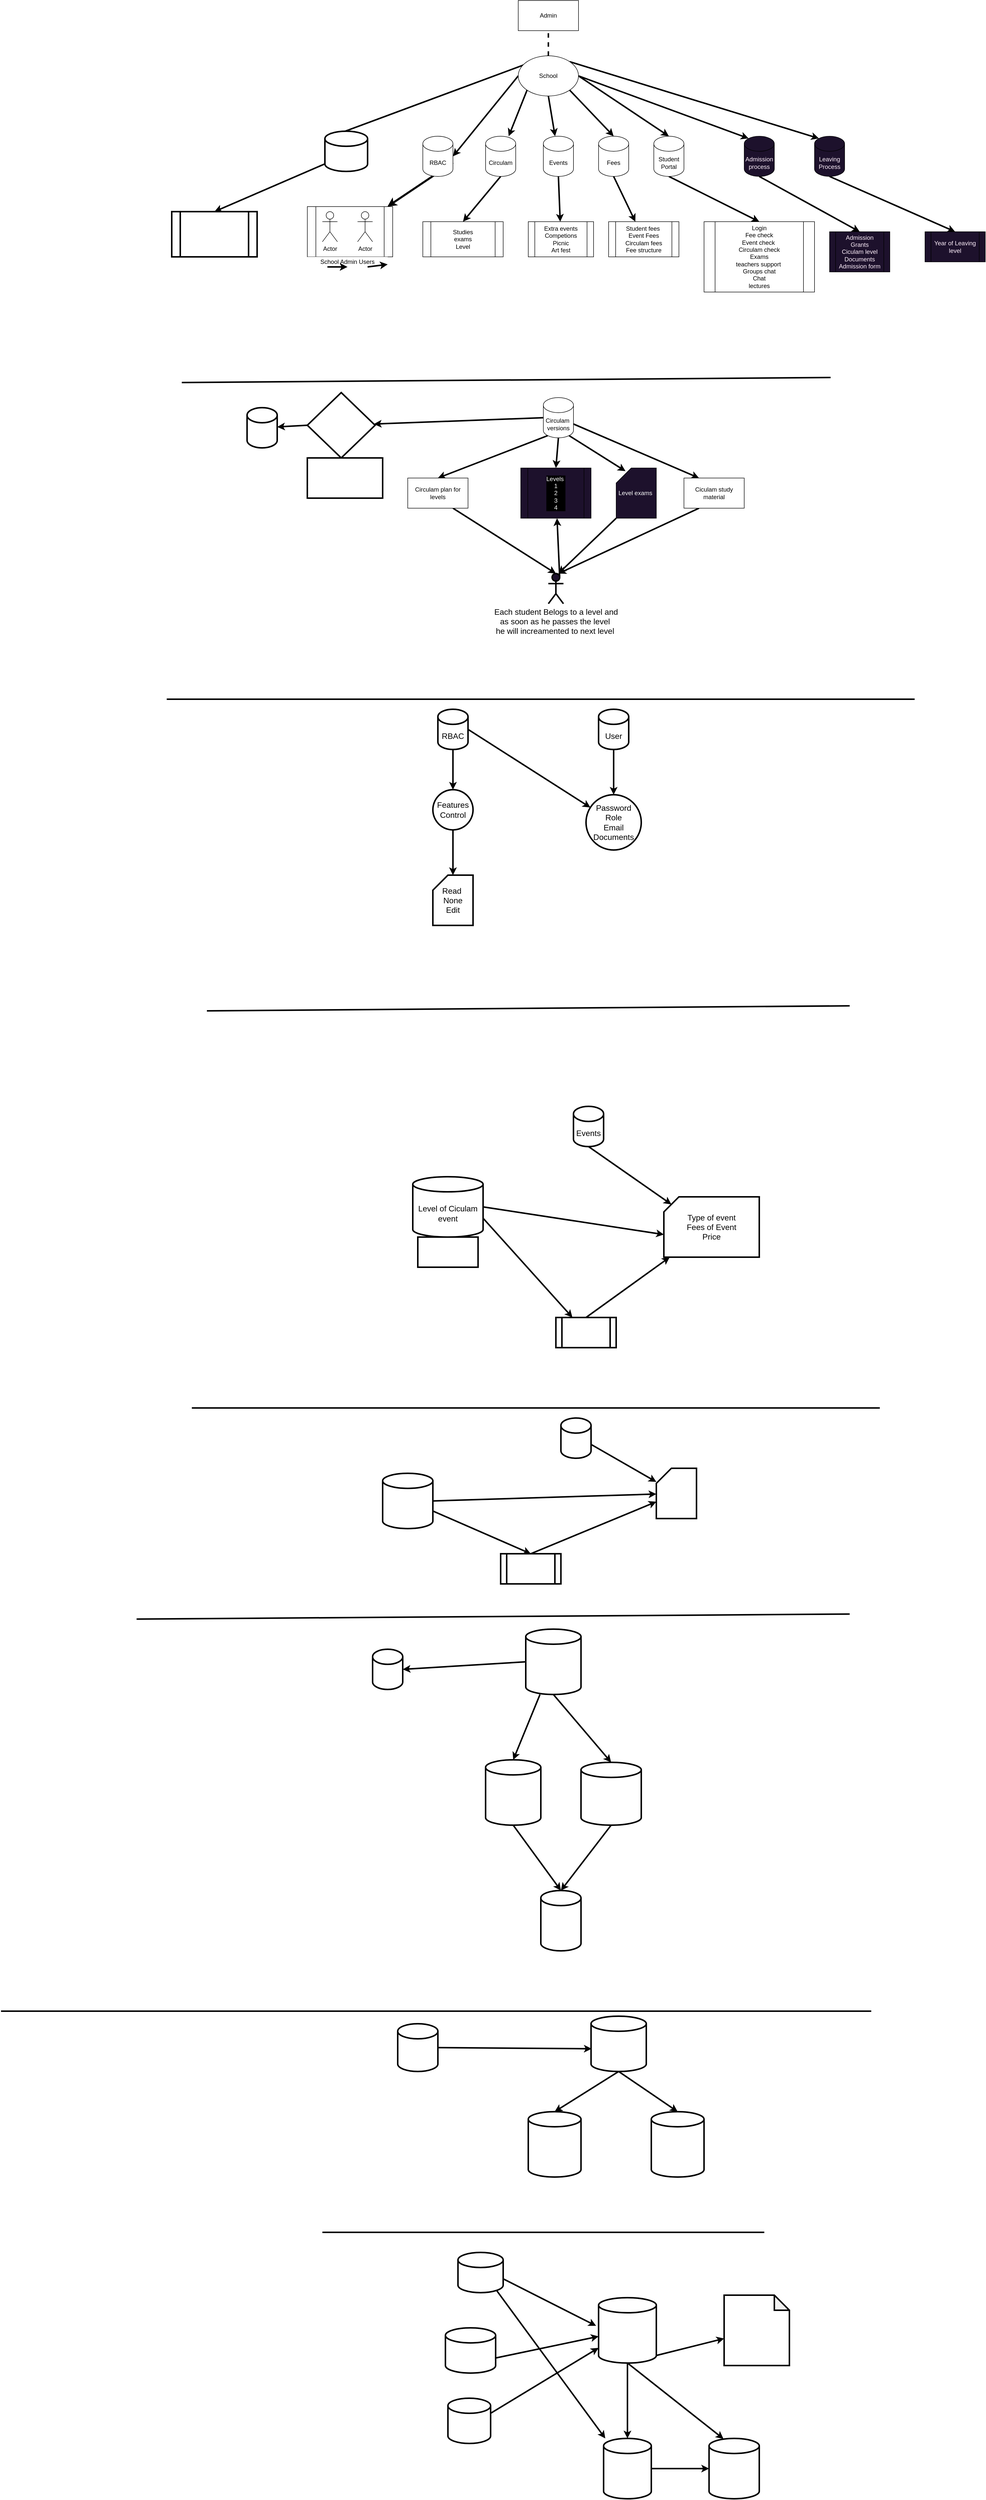 <mxfile>
    <diagram id="6mqun36thdIHxSsxsF62" name="Page-1">
        <mxGraphModel dx="3730" dy="2375" grid="1" gridSize="10" guides="1" tooltips="1" connect="1" arrows="1" fold="1" page="1" pageScale="1" pageWidth="850" pageHeight="1100" background="#FFFFFF" math="0" shadow="0">
            <root>
                <mxCell id="0"/>
                <mxCell id="1" parent="0"/>
                <mxCell id="3" value="Admin" style="rounded=0;whiteSpace=wrap;html=1;" parent="1" vertex="1">
                    <mxGeometry x="230" y="40" width="120" height="60" as="geometry"/>
                </mxCell>
                <mxCell id="16" style="edgeStyle=none;html=1;exitX=0;exitY=0.5;exitDx=0;exitDy=0;entryX=1;entryY=0.5;entryDx=0;entryDy=0;entryPerimeter=0;strokeColor=#000000;strokeWidth=3;" parent="1" source="4" target="15" edge="1">
                    <mxGeometry relative="1" as="geometry"/>
                </mxCell>
                <mxCell id="24" style="edgeStyle=none;html=1;exitX=0;exitY=1;exitDx=0;exitDy=0;strokeColor=#000000;strokeWidth=3;" parent="1" source="4" target="18" edge="1">
                    <mxGeometry relative="1" as="geometry"/>
                </mxCell>
                <mxCell id="25" style="edgeStyle=none;html=1;exitX=0.5;exitY=1;exitDx=0;exitDy=0;strokeColor=#000000;strokeWidth=3;" parent="1" source="4" target="19" edge="1">
                    <mxGeometry relative="1" as="geometry"/>
                </mxCell>
                <mxCell id="26" style="edgeStyle=none;html=1;exitX=1;exitY=1;exitDx=0;exitDy=0;entryX=0.5;entryY=0;entryDx=0;entryDy=0;entryPerimeter=0;strokeColor=#000000;strokeWidth=3;" parent="1" source="4" target="20" edge="1">
                    <mxGeometry relative="1" as="geometry"/>
                </mxCell>
                <mxCell id="27" style="edgeStyle=none;html=1;exitX=1;exitY=0.5;exitDx=0;exitDy=0;entryX=0.5;entryY=0;entryDx=0;entryDy=0;entryPerimeter=0;strokeColor=#000000;strokeWidth=3;" parent="1" source="4" target="21" edge="1">
                    <mxGeometry relative="1" as="geometry"/>
                </mxCell>
                <mxCell id="58" style="edgeStyle=none;html=1;exitX=1;exitY=0.5;exitDx=0;exitDy=0;entryX=0.145;entryY=0;entryDx=0;entryDy=4.35;entryPerimeter=0;strokeColor=#000000;strokeWidth=3;fontColor=#FFF0FC;" parent="1" source="4" target="51" edge="1">
                    <mxGeometry relative="1" as="geometry"/>
                </mxCell>
                <mxCell id="60" style="edgeStyle=none;html=1;exitX=1;exitY=0;exitDx=0;exitDy=0;entryX=0.145;entryY=0;entryDx=0;entryDy=4.35;entryPerimeter=0;strokeColor=#000000;strokeWidth=3;fontColor=#FFF0FC;" parent="1" source="4" target="56" edge="1">
                    <mxGeometry relative="1" as="geometry"/>
                </mxCell>
                <mxCell id="131" style="edgeStyle=none;html=1;exitX=0.5;exitY=0;exitDx=0;exitDy=0;entryX=0;entryY=0;entryDx=0;entryDy=15;entryPerimeter=0;strokeColor=#000000;strokeWidth=3;fontSize=16;fontColor=#FFFFFF;" edge="1" parent="1" source="4" target="130">
                    <mxGeometry relative="1" as="geometry"/>
                </mxCell>
                <mxCell id="4" value="School" style="ellipse;whiteSpace=wrap;html=1;" parent="1" vertex="1">
                    <mxGeometry x="230" y="150" width="120" height="80" as="geometry"/>
                </mxCell>
                <mxCell id="5" value="" style="endArrow=none;dashed=1;html=1;entryX=0.5;entryY=1;entryDx=0;entryDy=0;exitX=0.5;exitY=0;exitDx=0;exitDy=0;strokeColor=#000000;strokeWidth=3;" parent="1" source="4" target="3" edge="1">
                    <mxGeometry width="50" height="50" relative="1" as="geometry">
                        <mxPoint x="270" y="350" as="sourcePoint"/>
                        <mxPoint x="320" y="300" as="targetPoint"/>
                    </mxGeometry>
                </mxCell>
                <mxCell id="7" value="" style="shape=process;whiteSpace=wrap;html=1;backgroundOutline=1;" parent="1" vertex="1">
                    <mxGeometry x="-190" y="450" width="170" height="100" as="geometry"/>
                </mxCell>
                <mxCell id="10" value="Actor" style="shape=umlActor;verticalLabelPosition=bottom;verticalAlign=top;html=1;outlineConnect=0;" parent="1" vertex="1">
                    <mxGeometry x="-160" y="460" width="30" height="60" as="geometry"/>
                </mxCell>
                <mxCell id="11" value="Actor" style="shape=umlActor;verticalLabelPosition=bottom;verticalAlign=top;html=1;outlineConnect=0;" parent="1" vertex="1">
                    <mxGeometry x="-90" y="460" width="30" height="60" as="geometry"/>
                </mxCell>
                <mxCell id="13" value="School Admin Users" style="text;html=1;strokeColor=none;fillColor=default;align=center;verticalAlign=middle;whiteSpace=wrap;rounded=0;" parent="1" vertex="1">
                    <mxGeometry x="-190" y="550" width="160" height="20" as="geometry"/>
                </mxCell>
                <mxCell id="17" style="edgeStyle=none;html=1;exitX=1;exitY=0;exitDx=0;exitDy=52.5;exitPerimeter=0;strokeWidth=4;strokeColor=#000000;" parent="1" source="15" target="7" edge="1">
                    <mxGeometry relative="1" as="geometry"/>
                </mxCell>
                <mxCell id="15" value="RBAC" style="shape=cylinder3;whiteSpace=wrap;html=1;boundedLbl=1;backgroundOutline=1;size=15;" parent="1" vertex="1">
                    <mxGeometry x="40" y="310" width="60" height="80" as="geometry"/>
                </mxCell>
                <mxCell id="29" style="edgeStyle=none;html=1;exitX=0.5;exitY=1;exitDx=0;exitDy=0;exitPerimeter=0;entryX=0.5;entryY=0;entryDx=0;entryDy=0;strokeColor=#000000;strokeWidth=3;" parent="1" source="18" target="28" edge="1">
                    <mxGeometry relative="1" as="geometry"/>
                </mxCell>
                <mxCell id="18" value="Circulam" style="shape=cylinder3;whiteSpace=wrap;html=1;boundedLbl=1;backgroundOutline=1;size=15;fillColor=default;" parent="1" vertex="1">
                    <mxGeometry x="165" y="310" width="60" height="80" as="geometry"/>
                </mxCell>
                <mxCell id="31" style="edgeStyle=none;html=1;exitX=0.5;exitY=1;exitDx=0;exitDy=0;exitPerimeter=0;strokeColor=#000000;strokeWidth=3;" parent="1" source="19" target="30" edge="1">
                    <mxGeometry relative="1" as="geometry"/>
                </mxCell>
                <mxCell id="19" value="Events" style="shape=cylinder3;whiteSpace=wrap;html=1;boundedLbl=1;backgroundOutline=1;size=15;fillColor=default;" parent="1" vertex="1">
                    <mxGeometry x="280" y="310" width="60" height="80" as="geometry"/>
                </mxCell>
                <mxCell id="33" style="edgeStyle=none;html=1;exitX=0.5;exitY=1;exitDx=0;exitDy=0;exitPerimeter=0;strokeColor=#000000;strokeWidth=3;" parent="1" source="20" target="32" edge="1">
                    <mxGeometry relative="1" as="geometry"/>
                </mxCell>
                <mxCell id="20" value="Fees" style="shape=cylinder3;whiteSpace=wrap;html=1;boundedLbl=1;backgroundOutline=1;size=15;fillColor=default;" parent="1" vertex="1">
                    <mxGeometry x="390" y="310" width="60" height="80" as="geometry"/>
                </mxCell>
                <mxCell id="35" style="edgeStyle=none;html=1;exitX=0.5;exitY=1;exitDx=0;exitDy=0;exitPerimeter=0;entryX=0.5;entryY=0;entryDx=0;entryDy=0;strokeColor=#000000;strokeWidth=3;" parent="1" source="21" target="34" edge="1">
                    <mxGeometry relative="1" as="geometry"/>
                </mxCell>
                <mxCell id="21" value="Student&lt;br&gt;Portal" style="shape=cylinder3;whiteSpace=wrap;html=1;boundedLbl=1;backgroundOutline=1;size=15;fillColor=default;" parent="1" vertex="1">
                    <mxGeometry x="500" y="310" width="60" height="80" as="geometry"/>
                </mxCell>
                <mxCell id="28" value="Studies&lt;br&gt;exams&lt;br&gt;Level" style="shape=process;whiteSpace=wrap;html=1;backgroundOutline=1;fillColor=default;" parent="1" vertex="1">
                    <mxGeometry x="40" y="480" width="160" height="70" as="geometry"/>
                </mxCell>
                <mxCell id="30" value="Extra events&lt;br&gt;Competions&lt;br&gt;Picnic&lt;br&gt;Art fest" style="shape=process;whiteSpace=wrap;html=1;backgroundOutline=1;fillColor=default;" parent="1" vertex="1">
                    <mxGeometry x="250" y="480" width="130" height="70" as="geometry"/>
                </mxCell>
                <mxCell id="32" value="Student fees&amp;nbsp;&lt;br&gt;Event Fees&lt;br&gt;Circulam fees&lt;br&gt;Fee structure" style="shape=process;whiteSpace=wrap;html=1;backgroundOutline=1;fillColor=default;" parent="1" vertex="1">
                    <mxGeometry x="410" y="480" width="140" height="70" as="geometry"/>
                </mxCell>
                <mxCell id="34" value="Login&lt;br&gt;Fee check&lt;br&gt;Event check&amp;nbsp;&lt;br&gt;Circulam check&lt;br&gt;Exams&lt;br&gt;teachers support&amp;nbsp;&lt;br&gt;Groups chat&lt;br&gt;Chat&lt;br&gt;lectures" style="shape=process;whiteSpace=wrap;html=1;backgroundOutline=1;fillColor=default;" parent="1" vertex="1">
                    <mxGeometry x="600" y="480" width="220" height="140" as="geometry"/>
                </mxCell>
                <mxCell id="36" value="" style="endArrow=none;html=1;strokeColor=#000000;strokeWidth=3;" parent="1" edge="1">
                    <mxGeometry width="50" height="50" relative="1" as="geometry">
                        <mxPoint x="-440" y="800" as="sourcePoint"/>
                        <mxPoint x="852" y="790" as="targetPoint"/>
                    </mxGeometry>
                </mxCell>
                <mxCell id="44" style="edgeStyle=none;html=1;exitX=0.5;exitY=1;exitDx=0;exitDy=0;exitPerimeter=0;entryX=0.5;entryY=0;entryDx=0;entryDy=0;strokeColor=#000000;strokeWidth=3;fontColor=#FCFCFC;" parent="1" source="37" target="39" edge="1">
                    <mxGeometry relative="1" as="geometry"/>
                </mxCell>
                <mxCell id="66" style="edgeStyle=none;html=1;exitX=0.145;exitY=1;exitDx=0;exitDy=-4.35;exitPerimeter=0;entryX=0.5;entryY=0;entryDx=0;entryDy=0;strokeColor=#000000;strokeWidth=3;" edge="1" parent="1" source="37" target="65">
                    <mxGeometry relative="1" as="geometry"/>
                </mxCell>
                <mxCell id="68" style="edgeStyle=none;html=1;exitX=0.855;exitY=1;exitDx=0;exitDy=-4.35;exitPerimeter=0;entryX=0.233;entryY=0.063;entryDx=0;entryDy=0;entryPerimeter=0;strokeColor=#000000;strokeWidth=3;" edge="1" parent="1" source="37" target="40">
                    <mxGeometry relative="1" as="geometry"/>
                </mxCell>
                <mxCell id="69" style="edgeStyle=none;html=1;exitX=1;exitY=0;exitDx=0;exitDy=52.5;exitPerimeter=0;entryX=0.25;entryY=0;entryDx=0;entryDy=0;strokeColor=#000000;strokeWidth=3;" edge="1" parent="1" source="37" target="67">
                    <mxGeometry relative="1" as="geometry"/>
                </mxCell>
                <mxCell id="116" style="edgeStyle=none;html=1;exitX=0;exitY=0.5;exitDx=0;exitDy=0;exitPerimeter=0;strokeColor=#000000;strokeWidth=3;fontSize=16;fontColor=#FFFFFF;" edge="1" parent="1" source="37" target="112">
                    <mxGeometry relative="1" as="geometry"/>
                </mxCell>
                <mxCell id="37" value="Circulam&amp;nbsp;&lt;br&gt;versions" style="shape=cylinder3;whiteSpace=wrap;html=1;boundedLbl=1;backgroundOutline=1;size=15;fillColor=default;" parent="1" vertex="1">
                    <mxGeometry x="280" y="830" width="60" height="80" as="geometry"/>
                </mxCell>
                <mxCell id="39" value="&lt;font color=&quot;#fcfcfc&quot;&gt;Levels&amp;nbsp;&lt;br&gt;1&lt;br&gt;2&lt;br&gt;3&lt;br&gt;4&lt;br&gt;&lt;/font&gt;" style="shape=process;whiteSpace=wrap;html=1;backgroundOutline=1;labelBackgroundColor=#000000;strokeColor=#000000;fontColor=#050505;fillColor=#1d112c;" parent="1" vertex="1">
                    <mxGeometry x="235" y="970" width="140" height="100" as="geometry"/>
                </mxCell>
                <mxCell id="71" style="edgeStyle=none;html=1;exitX=0;exitY=1;exitDx=0;exitDy=0;exitPerimeter=0;strokeColor=#000000;strokeWidth=3;" edge="1" parent="1" source="40">
                    <mxGeometry relative="1" as="geometry">
                        <mxPoint x="310" y="1180.0" as="targetPoint"/>
                    </mxGeometry>
                </mxCell>
                <mxCell id="40" value="Level exams&amp;nbsp;" style="shape=card;whiteSpace=wrap;html=1;labelBackgroundColor=none;strokeColor=#000000;fontColor=#FCFCFC;fillColor=#1d112c;" parent="1" vertex="1">
                    <mxGeometry x="425" y="970" width="80" height="100" as="geometry"/>
                </mxCell>
                <mxCell id="48" style="edgeStyle=none;html=1;exitX=0.75;exitY=0.1;exitDx=0;exitDy=0;exitPerimeter=0;strokeColor=#000000;strokeWidth=3;fontColor=#030303;" parent="1" source="47" target="39" edge="1">
                    <mxGeometry relative="1" as="geometry"/>
                </mxCell>
                <mxCell id="47" value="&lt;font style=&quot;font-size: 16px;&quot;&gt;Each student Belogs to a level and &lt;br&gt;as soon as he passes the level&amp;nbsp;&lt;br&gt;he will increamented to next level&amp;nbsp;&lt;/font&gt;" style="shape=umlActor;verticalLabelPosition=bottom;verticalAlign=top;html=1;outlineConnect=0;labelBackgroundColor=none;strokeColor=#000000;fontColor=#030303;fillColor=#1d112c;strokeWidth=3;" parent="1" vertex="1">
                    <mxGeometry x="290" y="1180" width="30" height="60" as="geometry"/>
                </mxCell>
                <mxCell id="62" style="edgeStyle=none;html=1;exitX=0.5;exitY=1;exitDx=0;exitDy=0;exitPerimeter=0;entryX=0.5;entryY=0;entryDx=0;entryDy=0;strokeColor=#000000;strokeWidth=3;fontColor=#FFF0FC;" parent="1" source="51" target="61" edge="1">
                    <mxGeometry relative="1" as="geometry"/>
                </mxCell>
                <mxCell id="51" value="Admission process" style="shape=cylinder3;whiteSpace=wrap;html=1;boundedLbl=1;backgroundOutline=1;size=15;labelBackgroundColor=none;strokeColor=#000000;fontColor=#FFF0FC;fillColor=#1d112c;" parent="1" vertex="1">
                    <mxGeometry x="680" y="310" width="60" height="80" as="geometry"/>
                </mxCell>
                <mxCell id="64" style="edgeStyle=none;html=1;exitX=0.5;exitY=1;exitDx=0;exitDy=0;exitPerimeter=0;entryX=0.5;entryY=0;entryDx=0;entryDy=0;strokeColor=#000000;strokeWidth=3;fontColor=#FFF0FC;" parent="1" source="56" target="63" edge="1">
                    <mxGeometry relative="1" as="geometry"/>
                </mxCell>
                <mxCell id="56" value="Leaving Process" style="shape=cylinder3;whiteSpace=wrap;html=1;boundedLbl=1;backgroundOutline=1;size=15;labelBackgroundColor=none;strokeColor=#000000;fontColor=#FFF0FC;fillColor=#1d112c;" parent="1" vertex="1">
                    <mxGeometry x="820" y="310" width="60" height="80" as="geometry"/>
                </mxCell>
                <mxCell id="61" value="Admission Grants&lt;br&gt;Ciculam level&lt;br&gt;Documents&lt;br&gt;Admission form" style="shape=process;whiteSpace=wrap;html=1;backgroundOutline=1;labelBackgroundColor=none;strokeColor=#000000;fontColor=#FFF0FC;fillColor=#1d112c;" parent="1" vertex="1">
                    <mxGeometry x="850" y="500" width="120" height="80" as="geometry"/>
                </mxCell>
                <mxCell id="63" value="Year of Leaving level" style="shape=process;whiteSpace=wrap;html=1;backgroundOutline=1;labelBackgroundColor=none;strokeColor=#000000;fontColor=#FFF0FC;fillColor=#1d112c;" parent="1" vertex="1">
                    <mxGeometry x="1040" y="500" width="120" height="60" as="geometry"/>
                </mxCell>
                <mxCell id="72" style="edgeStyle=none;html=1;exitX=0.75;exitY=1;exitDx=0;exitDy=0;strokeColor=#000000;strokeWidth=3;entryX=0.5;entryY=0;entryDx=0;entryDy=0;entryPerimeter=0;" edge="1" parent="1" source="65" target="47">
                    <mxGeometry relative="1" as="geometry">
                        <mxPoint x="300" y="1170.0" as="targetPoint"/>
                    </mxGeometry>
                </mxCell>
                <mxCell id="65" value="Circulam plan for levels" style="rounded=0;whiteSpace=wrap;html=1;" vertex="1" parent="1">
                    <mxGeometry x="10" y="990" width="120" height="60" as="geometry"/>
                </mxCell>
                <mxCell id="70" style="edgeStyle=none;html=1;exitX=0.25;exitY=1;exitDx=0;exitDy=0;strokeColor=#000000;strokeWidth=3;" edge="1" parent="1" source="67">
                    <mxGeometry relative="1" as="geometry">
                        <mxPoint x="310" y="1180.0" as="targetPoint"/>
                    </mxGeometry>
                </mxCell>
                <mxCell id="67" value="Ciculam study material" style="rounded=0;whiteSpace=wrap;html=1;" vertex="1" parent="1">
                    <mxGeometry x="560" y="990" width="120" height="60" as="geometry"/>
                </mxCell>
                <mxCell id="73" value="" style="endArrow=none;html=1;strokeColor=#000000;strokeWidth=3;fontSize=16;" edge="1" parent="1">
                    <mxGeometry width="50" height="50" relative="1" as="geometry">
                        <mxPoint x="-470" y="1430" as="sourcePoint"/>
                        <mxPoint x="1019.412" y="1430" as="targetPoint"/>
                    </mxGeometry>
                </mxCell>
                <mxCell id="80" style="edgeStyle=none;html=1;exitX=0.5;exitY=1;exitDx=0;exitDy=0;exitPerimeter=0;strokeColor=#000000;strokeWidth=3;fontSize=16;" edge="1" parent="1" source="74" target="76">
                    <mxGeometry relative="1" as="geometry"/>
                </mxCell>
                <mxCell id="87" style="edgeStyle=none;html=1;exitX=1;exitY=0.5;exitDx=0;exitDy=0;exitPerimeter=0;strokeColor=#000000;strokeWidth=3;fontSize=16;" edge="1" parent="1" source="74" target="85">
                    <mxGeometry relative="1" as="geometry"/>
                </mxCell>
                <mxCell id="74" value="RBAC" style="shape=cylinder3;whiteSpace=wrap;html=1;boundedLbl=1;backgroundOutline=1;size=15;strokeWidth=3;fontSize=16;" vertex="1" parent="1">
                    <mxGeometry x="70" y="1450" width="60" height="80" as="geometry"/>
                </mxCell>
                <mxCell id="81" style="edgeStyle=none;html=1;exitX=0.5;exitY=1;exitDx=0;exitDy=0;strokeColor=#000000;strokeWidth=3;fontSize=16;" edge="1" parent="1" source="76" target="79">
                    <mxGeometry relative="1" as="geometry"/>
                </mxCell>
                <mxCell id="76" value="Features&lt;br&gt;Control" style="ellipse;whiteSpace=wrap;html=1;aspect=fixed;strokeWidth=3;fontSize=16;" vertex="1" parent="1">
                    <mxGeometry x="60" y="1610" width="80" height="80" as="geometry"/>
                </mxCell>
                <mxCell id="79" value="Read&amp;nbsp;&lt;br&gt;None&lt;br&gt;Edit" style="shape=card;whiteSpace=wrap;html=1;strokeWidth=3;fontSize=16;" vertex="1" parent="1">
                    <mxGeometry x="60" y="1780" width="80" height="100" as="geometry"/>
                </mxCell>
                <mxCell id="86" style="edgeStyle=none;html=1;exitX=0.5;exitY=1;exitDx=0;exitDy=0;exitPerimeter=0;strokeColor=#000000;strokeWidth=3;fontSize=16;" edge="1" parent="1" source="84" target="85">
                    <mxGeometry relative="1" as="geometry"/>
                </mxCell>
                <mxCell id="84" value="User" style="shape=cylinder3;whiteSpace=wrap;html=1;boundedLbl=1;backgroundOutline=1;size=15;strokeWidth=3;fontSize=16;" vertex="1" parent="1">
                    <mxGeometry x="390" y="1450" width="60" height="80" as="geometry"/>
                </mxCell>
                <mxCell id="85" value="Password&lt;br&gt;Role&lt;br&gt;Email&lt;br&gt;Documents" style="ellipse;whiteSpace=wrap;html=1;aspect=fixed;strokeWidth=3;fontSize=16;" vertex="1" parent="1">
                    <mxGeometry x="365" y="1620" width="110" height="110" as="geometry"/>
                </mxCell>
                <mxCell id="88" value="" style="endArrow=none;html=1;strokeColor=#000000;strokeWidth=3;fontSize=16;" edge="1" parent="1">
                    <mxGeometry width="50" height="50" relative="1" as="geometry">
                        <mxPoint x="-390" y="2050" as="sourcePoint"/>
                        <mxPoint x="890" y="2040" as="targetPoint"/>
                    </mxGeometry>
                </mxCell>
                <mxCell id="92" style="edgeStyle=none;html=1;exitX=0.5;exitY=1;exitDx=0;exitDy=0;exitPerimeter=0;strokeColor=#000000;strokeWidth=3;fontSize=16;entryX=0;entryY=0;entryDx=15;entryDy=15;entryPerimeter=0;" edge="1" parent="1" source="89" target="90">
                    <mxGeometry relative="1" as="geometry"/>
                </mxCell>
                <mxCell id="89" value="Events" style="shape=cylinder3;whiteSpace=wrap;html=1;boundedLbl=1;backgroundOutline=1;size=15;strokeWidth=3;fontSize=16;" vertex="1" parent="1">
                    <mxGeometry x="340" y="2240" width="60" height="80" as="geometry"/>
                </mxCell>
                <mxCell id="90" value="Type of event&lt;br&gt;Fees of Event&lt;br&gt;Price&lt;br&gt;" style="shape=card;whiteSpace=wrap;html=1;strokeWidth=3;fontSize=16;" vertex="1" parent="1">
                    <mxGeometry x="520" y="2420" width="190" height="120" as="geometry"/>
                </mxCell>
                <mxCell id="93" style="edgeStyle=none;html=1;exitX=1;exitY=0.5;exitDx=0;exitDy=0;exitPerimeter=0;entryX=0;entryY=0;entryDx=0;entryDy=75;entryPerimeter=0;strokeColor=#000000;strokeWidth=3;fontSize=16;" edge="1" parent="1" source="91" target="90">
                    <mxGeometry relative="1" as="geometry"/>
                </mxCell>
                <mxCell id="100" style="edgeStyle=none;html=1;exitX=1;exitY=0;exitDx=0;exitDy=82.5;exitPerimeter=0;strokeColor=#000000;strokeWidth=3;fontSize=16;fontColor=#FFFFFF;" edge="1" parent="1" source="91" target="99">
                    <mxGeometry relative="1" as="geometry"/>
                </mxCell>
                <mxCell id="91" value="Level of Ciculam event" style="shape=cylinder3;whiteSpace=wrap;html=1;boundedLbl=1;backgroundOutline=1;size=15;strokeWidth=3;fontSize=16;" vertex="1" parent="1">
                    <mxGeometry x="20" y="2380" width="140" height="120" as="geometry"/>
                </mxCell>
                <mxCell id="96" value="fkey of ciculam" style="whiteSpace=wrap;html=1;strokeWidth=3;fontSize=16;fontColor=#FFFFFF;" vertex="1" parent="1">
                    <mxGeometry x="30" y="2500" width="120" height="60" as="geometry"/>
                </mxCell>
                <mxCell id="97" value="" style="endArrow=none;html=1;strokeColor=#000000;strokeWidth=3;fontSize=16;fontColor=#FFFFFF;" edge="1" parent="1">
                    <mxGeometry width="50" height="50" relative="1" as="geometry">
                        <mxPoint x="-420" y="2840" as="sourcePoint"/>
                        <mxPoint x="950" y="2840" as="targetPoint"/>
                    </mxGeometry>
                </mxCell>
                <mxCell id="102" style="edgeStyle=none;html=1;exitX=0.5;exitY=0;exitDx=0;exitDy=0;strokeColor=#000000;strokeWidth=3;fontSize=16;fontColor=#FFFFFF;" edge="1" parent="1" source="99" target="90">
                    <mxGeometry relative="1" as="geometry"/>
                </mxCell>
                <mxCell id="99" value="Students Of level" style="shape=process;whiteSpace=wrap;html=1;backgroundOutline=1;strokeWidth=3;fontSize=16;fontColor=#FFFFFF;" vertex="1" parent="1">
                    <mxGeometry x="305" y="2660" width="120" height="60" as="geometry"/>
                </mxCell>
                <mxCell id="111" style="edgeStyle=none;html=1;exitX=1;exitY=0;exitDx=0;exitDy=52.5;exitPerimeter=0;strokeColor=#000000;strokeWidth=3;fontSize=16;fontColor=#FFFFFF;" edge="1" parent="1" source="103" target="108">
                    <mxGeometry relative="1" as="geometry"/>
                </mxCell>
                <mxCell id="103" value="Fees" style="shape=cylinder3;whiteSpace=wrap;html=1;boundedLbl=1;backgroundOutline=1;size=15;strokeWidth=3;fontSize=16;fontColor=#FFFFFF;" vertex="1" parent="1">
                    <mxGeometry x="315" y="2860" width="60" height="80" as="geometry"/>
                </mxCell>
                <mxCell id="106" style="edgeStyle=none;html=1;exitX=1;exitY=0.5;exitDx=0;exitDy=0;exitPerimeter=0;strokeColor=#000000;strokeWidth=3;fontSize=16;fontColor=#FFFFFF;" edge="1" parent="1" source="104" target="108">
                    <mxGeometry relative="1" as="geometry"/>
                </mxCell>
                <mxCell id="110" style="edgeStyle=none;html=1;exitX=1;exitY=0;exitDx=0;exitDy=75;exitPerimeter=0;entryX=0.5;entryY=0;entryDx=0;entryDy=0;strokeColor=#000000;strokeWidth=3;fontSize=16;fontColor=#FFFFFF;" edge="1" parent="1" source="104" target="107">
                    <mxGeometry relative="1" as="geometry"/>
                </mxCell>
                <mxCell id="104" value="Ciruclam&lt;br&gt;Level" style="shape=cylinder3;whiteSpace=wrap;html=1;boundedLbl=1;backgroundOutline=1;size=15;strokeWidth=3;fontSize=16;fontColor=#FFFFFF;" vertex="1" parent="1">
                    <mxGeometry x="-40" y="2970" width="100" height="110" as="geometry"/>
                </mxCell>
                <mxCell id="109" style="edgeStyle=none;html=1;exitX=0.5;exitY=0;exitDx=0;exitDy=0;strokeColor=#000000;strokeWidth=3;fontSize=16;fontColor=#FFFFFF;" edge="1" parent="1" source="107" target="108">
                    <mxGeometry relative="1" as="geometry"/>
                </mxCell>
                <mxCell id="107" value="Student" style="shape=process;whiteSpace=wrap;html=1;backgroundOutline=1;strokeWidth=3;fontSize=16;fontColor=#FFFFFF;" vertex="1" parent="1">
                    <mxGeometry x="195" y="3130" width="120" height="60" as="geometry"/>
                </mxCell>
                <mxCell id="108" value="Feee structure" style="shape=card;whiteSpace=wrap;html=1;strokeWidth=3;fontSize=16;fontColor=#FFFFFF;" vertex="1" parent="1">
                    <mxGeometry x="505" y="2960" width="80" height="100" as="geometry"/>
                </mxCell>
                <mxCell id="129" style="edgeStyle=none;html=1;exitX=0;exitY=0.5;exitDx=0;exitDy=0;strokeColor=#000000;strokeWidth=3;fontSize=16;fontColor=#FFFFFF;" edge="1" parent="1" source="112" target="128">
                    <mxGeometry relative="1" as="geometry"/>
                </mxCell>
                <mxCell id="112" value="Version of Ciculam" style="rhombus;whiteSpace=wrap;html=1;strokeWidth=3;fontSize=16;fontColor=#FFFFFF;" vertex="1" parent="1">
                    <mxGeometry x="-190" y="820" width="135" height="130" as="geometry"/>
                </mxCell>
                <mxCell id="115" value="Whenever the Ciculam gets update vesion is stored here" style="rounded=0;whiteSpace=wrap;html=1;strokeWidth=3;fontSize=16;fontColor=#FFFFFF;" vertex="1" parent="1">
                    <mxGeometry x="-190" y="950" width="150" height="80" as="geometry"/>
                </mxCell>
                <mxCell id="117" value="GFDS" style="text;strokeColor=none;align=center;fillColor=none;html=1;verticalAlign=middle;whiteSpace=wrap;rounded=0;strokeWidth=3;fontSize=16;fontColor=#FFFFFF;" vertex="1" parent="1">
                    <mxGeometry x="-170" y="100" width="60" height="30" as="geometry"/>
                </mxCell>
                <mxCell id="123" style="edgeStyle=none;html=1;exitX=0.5;exitY=1;exitDx=0;exitDy=0;exitPerimeter=0;entryX=0.5;entryY=0;entryDx=0;entryDy=0;entryPerimeter=0;strokeColor=#000000;strokeWidth=3;fontSize=16;fontColor=#FFFFFF;" edge="1" parent="1" source="118" target="122">
                    <mxGeometry relative="1" as="geometry"/>
                </mxCell>
                <mxCell id="124" style="edgeStyle=none;html=1;entryX=0.5;entryY=0;entryDx=0;entryDy=0;entryPerimeter=0;strokeColor=#000000;strokeWidth=3;fontSize=16;fontColor=#FFFFFF;" edge="1" parent="1" source="118" target="121">
                    <mxGeometry relative="1" as="geometry"/>
                </mxCell>
                <mxCell id="148" style="edgeStyle=none;html=1;exitX=0;exitY=0.5;exitDx=0;exitDy=0;exitPerimeter=0;entryX=1;entryY=0.5;entryDx=0;entryDy=0;entryPerimeter=0;strokeColor=#000000;strokeWidth=3;fontSize=16;fontColor=#FFFFFF;" edge="1" parent="1" source="118" target="147">
                    <mxGeometry relative="1" as="geometry"/>
                </mxCell>
                <mxCell id="118" value="Fee Payment" style="shape=cylinder3;whiteSpace=wrap;html=1;boundedLbl=1;backgroundOutline=1;size=15;strokeWidth=3;fontSize=16;fontColor=#FFFFFF;" vertex="1" parent="1">
                    <mxGeometry x="245" y="3280" width="110" height="130" as="geometry"/>
                </mxCell>
                <mxCell id="120" value="Reciept" style="shape=cylinder3;whiteSpace=wrap;html=1;boundedLbl=1;backgroundOutline=1;size=15;strokeWidth=3;fontSize=16;fontColor=#FFFFFF;" vertex="1" parent="1">
                    <mxGeometry x="275" y="3800" width="80" height="120" as="geometry"/>
                </mxCell>
                <mxCell id="125" style="edgeStyle=none;html=1;exitX=0.5;exitY=1;exitDx=0;exitDy=0;exitPerimeter=0;entryX=0.5;entryY=0;entryDx=0;entryDy=0;entryPerimeter=0;strokeColor=#000000;strokeWidth=3;fontSize=16;fontColor=#FFFFFF;" edge="1" parent="1" source="121" target="120">
                    <mxGeometry relative="1" as="geometry"/>
                </mxCell>
                <mxCell id="121" value="Student Payment&amp;nbsp;&lt;br&gt;Details" style="shape=cylinder3;whiteSpace=wrap;html=1;boundedLbl=1;backgroundOutline=1;size=15;strokeWidth=3;fontSize=16;fontColor=#FFFFFF;" vertex="1" parent="1">
                    <mxGeometry x="165" y="3540" width="110" height="130" as="geometry"/>
                </mxCell>
                <mxCell id="126" style="edgeStyle=none;html=1;exitX=0.5;exitY=1;exitDx=0;exitDy=0;exitPerimeter=0;entryX=0.5;entryY=0;entryDx=0;entryDy=0;entryPerimeter=0;strokeColor=#000000;strokeWidth=3;fontSize=16;fontColor=#FFFFFF;" edge="1" parent="1" source="122" target="120">
                    <mxGeometry relative="1" as="geometry"/>
                </mxCell>
                <mxCell id="122" value="Payement Transactions" style="shape=cylinder3;whiteSpace=wrap;html=1;boundedLbl=1;backgroundOutline=1;size=15;strokeWidth=3;fontSize=16;fontColor=#FFFFFF;" vertex="1" parent="1">
                    <mxGeometry x="355" y="3545" width="120" height="125" as="geometry"/>
                </mxCell>
                <mxCell id="128" value="" style="shape=cylinder3;whiteSpace=wrap;html=1;boundedLbl=1;backgroundOutline=1;size=15;strokeWidth=3;fontSize=16;fontColor=#FFFFFF;" vertex="1" parent="1">
                    <mxGeometry x="-310" y="850" width="60" height="80" as="geometry"/>
                </mxCell>
                <mxCell id="137" style="edgeStyle=none;html=1;exitX=0;exitY=1;exitDx=0;exitDy=-15;exitPerimeter=0;entryX=0.5;entryY=0;entryDx=0;entryDy=0;strokeColor=#000000;strokeWidth=3;fontSize=16;fontColor=#FFFFFF;" edge="1" parent="1" source="130" target="136">
                    <mxGeometry relative="1" as="geometry"/>
                </mxCell>
                <mxCell id="130" value="Payments" style="shape=cylinder3;whiteSpace=wrap;html=1;boundedLbl=1;backgroundOutline=1;size=15;strokeWidth=3;fontSize=16;fontColor=#FFFFFF;" vertex="1" parent="1">
                    <mxGeometry x="-155" y="300" width="85" height="80" as="geometry"/>
                </mxCell>
                <mxCell id="133" style="edgeStyle=none;html=1;exitX=0.25;exitY=1;exitDx=0;exitDy=0;entryX=0.5;entryY=1;entryDx=0;entryDy=0;strokeColor=#000000;strokeWidth=3;fontSize=16;fontColor=#FFFFFF;" edge="1" parent="1" source="13" target="13">
                    <mxGeometry relative="1" as="geometry"/>
                </mxCell>
                <mxCell id="134" style="edgeStyle=none;html=1;exitX=0.75;exitY=1;exitDx=0;exitDy=0;entryX=1;entryY=0.75;entryDx=0;entryDy=0;strokeColor=#000000;strokeWidth=3;fontSize=16;fontColor=#FFFFFF;" edge="1" parent="1" source="13" target="13">
                    <mxGeometry relative="1" as="geometry"/>
                </mxCell>
                <mxCell id="136" value="Payment Transactions&lt;br&gt;Reciepts&lt;br&gt;Student Payments" style="shape=process;whiteSpace=wrap;html=1;backgroundOutline=1;strokeWidth=3;fontSize=16;fontColor=#FFFFFF;" vertex="1" parent="1">
                    <mxGeometry x="-460" y="460" width="170" height="90" as="geometry"/>
                </mxCell>
                <mxCell id="138" value="" style="endArrow=none;html=1;strokeColor=#000000;strokeWidth=3;fontSize=16;fontColor=#FFFFFF;" edge="1" parent="1">
                    <mxGeometry width="50" height="50" relative="1" as="geometry">
                        <mxPoint x="-530" y="3260" as="sourcePoint"/>
                        <mxPoint x="890" y="3250" as="targetPoint"/>
                    </mxGeometry>
                </mxCell>
                <mxCell id="139" value="" style="endArrow=none;html=1;strokeColor=#000000;strokeWidth=3;fontSize=16;fontColor=#FFFFFF;" edge="1" parent="1">
                    <mxGeometry width="50" height="50" relative="1" as="geometry">
                        <mxPoint x="-800" y="4040" as="sourcePoint"/>
                        <mxPoint x="933" y="4040" as="targetPoint"/>
                    </mxGeometry>
                </mxCell>
                <mxCell id="140" value="&lt;span style=&quot;font-weight: normal;&quot;&gt;Admission Process&lt;/span&gt;&amp;nbsp;" style="shape=cylinder3;whiteSpace=wrap;html=1;boundedLbl=1;backgroundOutline=1;size=15;strokeWidth=3;fontSize=16;fontColor=#FFFFFF;fontStyle=1" vertex="1" parent="1">
                    <mxGeometry x="250" y="4240" width="105" height="130" as="geometry"/>
                </mxCell>
                <mxCell id="141" value="Leave Process" style="shape=cylinder3;whiteSpace=wrap;html=1;boundedLbl=1;backgroundOutline=1;size=15;strokeWidth=3;fontSize=16;fontColor=#FFFFFF;" vertex="1" parent="1">
                    <mxGeometry x="495" y="4240" width="105" height="130" as="geometry"/>
                </mxCell>
                <mxCell id="143" style="edgeStyle=none;html=1;exitX=0.5;exitY=1;exitDx=0;exitDy=0;exitPerimeter=0;entryX=0.5;entryY=0;entryDx=0;entryDy=0;entryPerimeter=0;strokeColor=#000000;strokeWidth=3;fontSize=16;fontColor=#FFFFFF;" edge="1" parent="1" source="142" target="140">
                    <mxGeometry relative="1" as="geometry"/>
                </mxCell>
                <mxCell id="144" style="edgeStyle=none;html=1;exitX=0.5;exitY=1;exitDx=0;exitDy=0;exitPerimeter=0;entryX=0.5;entryY=0;entryDx=0;entryDy=0;entryPerimeter=0;strokeColor=#000000;strokeWidth=3;fontSize=16;fontColor=#FFFFFF;" edge="1" parent="1" source="142" target="141">
                    <mxGeometry relative="1" as="geometry"/>
                </mxCell>
                <mxCell id="142" value="Student Acadmic Year" style="shape=cylinder3;whiteSpace=wrap;html=1;boundedLbl=1;backgroundOutline=1;size=15;strokeWidth=3;fontSize=16;fontColor=#FFFFFF;" vertex="1" parent="1">
                    <mxGeometry x="375" y="4050" width="110" height="110" as="geometry"/>
                </mxCell>
                <mxCell id="146" style="edgeStyle=none;html=1;exitX=1;exitY=0.5;exitDx=0;exitDy=0;exitPerimeter=0;entryX=0.011;entryY=0.589;entryDx=0;entryDy=0;entryPerimeter=0;strokeColor=#000000;strokeWidth=3;fontSize=16;fontColor=#FFFFFF;" edge="1" parent="1" source="145" target="142">
                    <mxGeometry relative="1" as="geometry"/>
                </mxCell>
                <mxCell id="145" value="Circulam&lt;br&gt;Level" style="shape=cylinder3;whiteSpace=wrap;html=1;boundedLbl=1;backgroundOutline=1;size=15;strokeWidth=3;fontSize=16;fontColor=#FFFFFF;" vertex="1" parent="1">
                    <mxGeometry x="-10" y="4065" width="80" height="95" as="geometry"/>
                </mxCell>
                <mxCell id="147" value="Ciculam LEvel" style="shape=cylinder3;whiteSpace=wrap;html=1;boundedLbl=1;backgroundOutline=1;size=15;strokeWidth=3;fontSize=16;fontColor=#FFFFFF;" vertex="1" parent="1">
                    <mxGeometry x="-60" y="3320" width="60" height="80" as="geometry"/>
                </mxCell>
                <mxCell id="149" value="" style="endArrow=none;html=1;strokeColor=#000000;strokeWidth=3;fontSize=16;fontColor=#FFFFFF;" edge="1" parent="1">
                    <mxGeometry width="50" height="50" relative="1" as="geometry">
                        <mxPoint x="-160" y="4480" as="sourcePoint"/>
                        <mxPoint x="720" y="4480" as="targetPoint"/>
                    </mxGeometry>
                </mxCell>
                <mxCell id="159" style="edgeStyle=none;html=1;exitX=1;exitY=1;exitDx=0;exitDy=-15;exitPerimeter=0;strokeColor=#000000;strokeWidth=3;fontSize=16;fontColor=#FFFFFF;" edge="1" parent="1" source="151" target="158">
                    <mxGeometry relative="1" as="geometry"/>
                </mxCell>
                <mxCell id="164" style="edgeStyle=none;html=1;exitX=0.5;exitY=1;exitDx=0;exitDy=0;exitPerimeter=0;entryX=0.5;entryY=0;entryDx=0;entryDy=0;entryPerimeter=0;strokeColor=#000000;strokeWidth=3;fontSize=16;fontColor=#FFFFFF;" edge="1" parent="1" source="151" target="163">
                    <mxGeometry relative="1" as="geometry"/>
                </mxCell>
                <mxCell id="167" style="edgeStyle=none;html=1;exitX=0.5;exitY=1;exitDx=0;exitDy=0;exitPerimeter=0;entryX=0.288;entryY=0.008;entryDx=0;entryDy=0;entryPerimeter=0;strokeColor=#000000;strokeWidth=3;fontSize=16;fontColor=#FFFFFF;" edge="1" parent="1" source="151" target="165">
                    <mxGeometry relative="1" as="geometry"/>
                </mxCell>
                <mxCell id="151" value="Student&lt;br&gt;Regester" style="shape=cylinder3;whiteSpace=wrap;html=1;boundedLbl=1;backgroundOutline=1;size=15;strokeWidth=3;fontSize=16;fontColor=#FFFFFF;" vertex="1" parent="1">
                    <mxGeometry x="390" y="4610" width="115" height="130" as="geometry"/>
                </mxCell>
                <mxCell id="160" style="edgeStyle=none;html=1;exitX=1;exitY=0;exitDx=0;exitDy=52.5;exitPerimeter=0;entryX=-0.043;entryY=0.431;entryDx=0;entryDy=0;entryPerimeter=0;strokeColor=#000000;strokeWidth=3;fontSize=16;fontColor=#FFFFFF;" edge="1" parent="1" source="152" target="151">
                    <mxGeometry relative="1" as="geometry"/>
                </mxCell>
                <mxCell id="168" style="edgeStyle=none;html=1;exitX=0.855;exitY=1;exitDx=0;exitDy=-4.35;exitPerimeter=0;strokeColor=#000000;strokeWidth=3;fontSize=16;fontColor=#FFFFFF;" edge="1" parent="1" source="152" target="163">
                    <mxGeometry relative="1" as="geometry"/>
                </mxCell>
                <mxCell id="152" value="Circualm&lt;br&gt;Level" style="shape=cylinder3;whiteSpace=wrap;html=1;boundedLbl=1;backgroundOutline=1;size=15;strokeWidth=3;fontSize=16;fontColor=#FFFFFF;" vertex="1" parent="1">
                    <mxGeometry x="110" y="4520" width="90" height="80" as="geometry"/>
                </mxCell>
                <mxCell id="161" style="edgeStyle=none;html=1;exitX=1;exitY=0;exitDx=0;exitDy=60;exitPerimeter=0;strokeColor=#000000;strokeWidth=3;fontSize=16;fontColor=#FFFFFF;" edge="1" parent="1" source="154" target="151">
                    <mxGeometry relative="1" as="geometry"/>
                </mxCell>
                <mxCell id="154" value="Student Acadmic Year" style="shape=cylinder3;whiteSpace=wrap;html=1;boundedLbl=1;backgroundOutline=1;size=15;strokeWidth=3;fontSize=16;fontColor=#FFFFFF;" vertex="1" parent="1">
                    <mxGeometry x="85" y="4670" width="100" height="90" as="geometry"/>
                </mxCell>
                <mxCell id="162" style="edgeStyle=none;html=1;exitX=1;exitY=0;exitDx=0;exitDy=30;exitPerimeter=0;strokeColor=#000000;strokeWidth=3;fontSize=16;fontColor=#FFFFFF;" edge="1" parent="1" source="156" target="151">
                    <mxGeometry relative="1" as="geometry"/>
                </mxCell>
                <mxCell id="156" value="Student Payment DEtails" style="shape=cylinder3;whiteSpace=wrap;html=1;boundedLbl=1;backgroundOutline=1;size=15;strokeWidth=3;fontSize=16;fontColor=#FFFFFF;" vertex="1" parent="1">
                    <mxGeometry x="90" y="4810" width="85" height="90" as="geometry"/>
                </mxCell>
                <mxCell id="158" value="Login&amp;nbsp;&lt;br&gt;id&amp;nbsp;&lt;br&gt;email&lt;br&gt;password&lt;br&gt;docs" style="shape=note;whiteSpace=wrap;html=1;backgroundOutline=1;darkOpacity=0.05;strokeWidth=3;fontSize=16;fontColor=#FFFFFF;" vertex="1" parent="1">
                    <mxGeometry x="640" y="4605" width="130" height="140" as="geometry"/>
                </mxCell>
                <mxCell id="166" style="edgeStyle=none;html=1;exitX=1;exitY=0.5;exitDx=0;exitDy=0;exitPerimeter=0;strokeColor=#000000;strokeWidth=3;fontSize=16;fontColor=#FFFFFF;" edge="1" parent="1" source="163" target="165">
                    <mxGeometry relative="1" as="geometry"/>
                </mxCell>
                <mxCell id="163" value="Exams" style="shape=cylinder3;whiteSpace=wrap;html=1;boundedLbl=1;backgroundOutline=1;size=15;strokeWidth=3;fontSize=16;fontColor=#FFFFFF;" vertex="1" parent="1">
                    <mxGeometry x="400" y="4890" width="95" height="120" as="geometry"/>
                </mxCell>
                <mxCell id="165" value="Exam Result" style="shape=cylinder3;whiteSpace=wrap;html=1;boundedLbl=1;backgroundOutline=1;size=15;strokeWidth=3;fontSize=16;fontColor=#FFFFFF;" vertex="1" parent="1">
                    <mxGeometry x="610" y="4890" width="100" height="120" as="geometry"/>
                </mxCell>
            </root>
        </mxGraphModel>
    </diagram>
</mxfile>